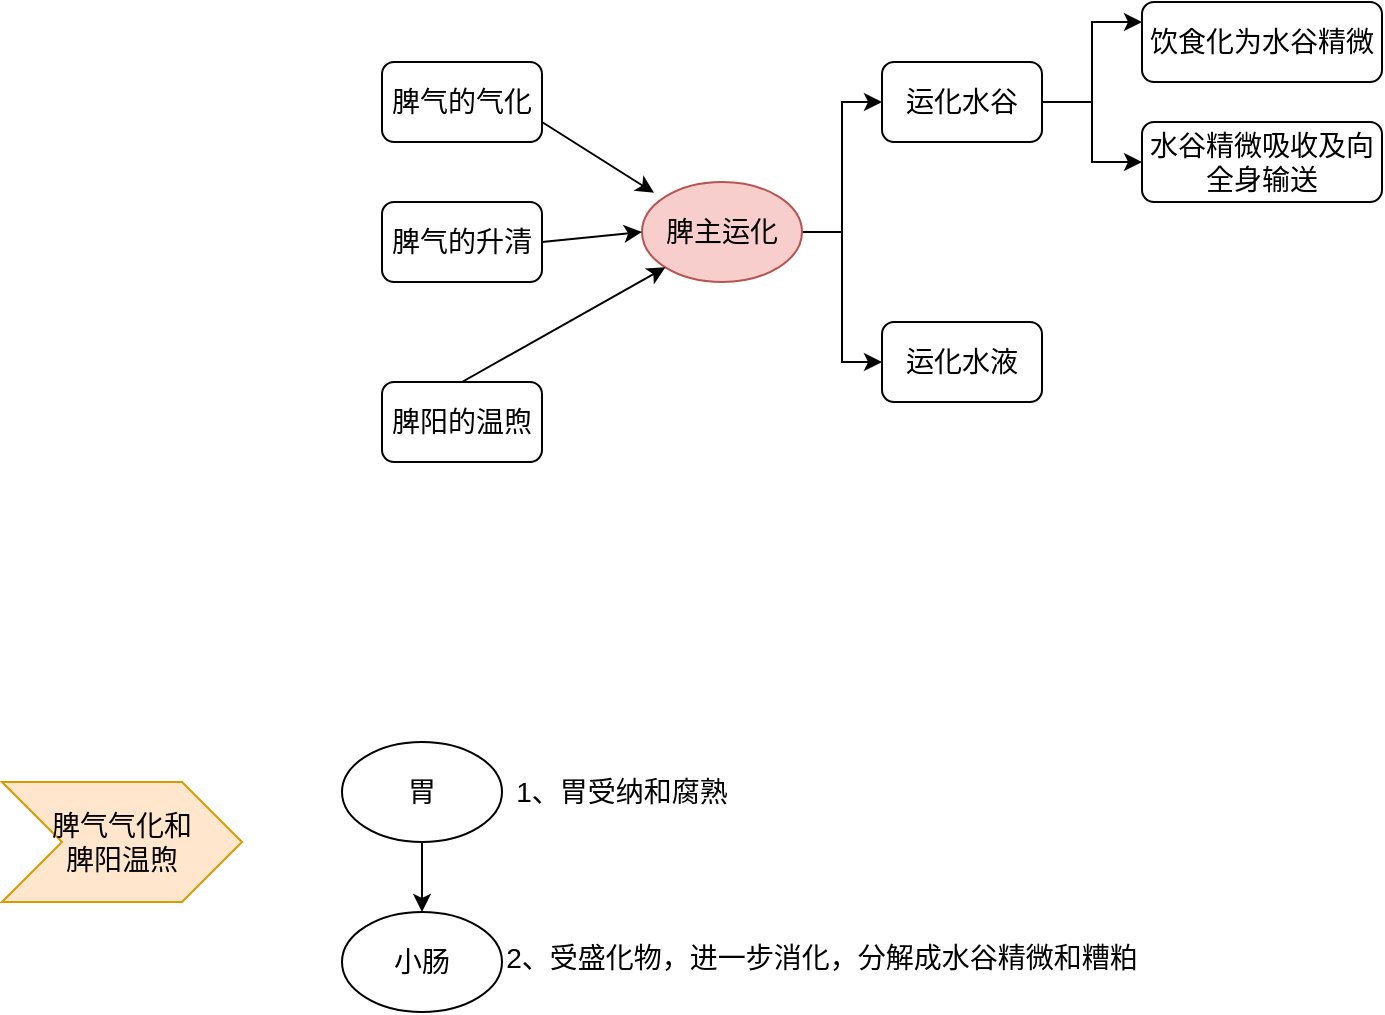 <mxfile version="22.1.17" type="github">
  <diagram name="第 1 页" id="xqMwd2NSLPn6VQPM8lrx">
    <mxGraphModel dx="1050" dy="557" grid="1" gridSize="10" guides="1" tooltips="1" connect="1" arrows="1" fold="1" page="1" pageScale="1" pageWidth="827" pageHeight="1169" math="0" shadow="0">
      <root>
        <mxCell id="0" />
        <mxCell id="1" parent="0" />
        <mxCell id="-x6zuqcDCInKtSSKQxM8-31" value="" style="html=1;shadow=0;dashed=0;align=center;verticalAlign=middle;shape=mxgraph.arrows2.arrow;dy=0;dx=30;notch=30;fillColor=#ffe6cc;strokeColor=#d79b00;" vertex="1" parent="1">
          <mxGeometry x="20" y="470" width="120" height="60" as="geometry" />
        </mxCell>
        <mxCell id="-x6zuqcDCInKtSSKQxM8-12" style="edgeStyle=orthogonalEdgeStyle;rounded=0;orthogonalLoop=1;jettySize=auto;html=1;exitX=1;exitY=0.5;exitDx=0;exitDy=0;entryX=0;entryY=0.5;entryDx=0;entryDy=0;" edge="1" parent="1" source="-x6zuqcDCInKtSSKQxM8-1" target="-x6zuqcDCInKtSSKQxM8-10">
          <mxGeometry relative="1" as="geometry" />
        </mxCell>
        <mxCell id="-x6zuqcDCInKtSSKQxM8-13" style="edgeStyle=orthogonalEdgeStyle;rounded=0;orthogonalLoop=1;jettySize=auto;html=1;exitX=1;exitY=0.5;exitDx=0;exitDy=0;entryX=0;entryY=0.5;entryDx=0;entryDy=0;" edge="1" parent="1" source="-x6zuqcDCInKtSSKQxM8-1" target="-x6zuqcDCInKtSSKQxM8-11">
          <mxGeometry relative="1" as="geometry" />
        </mxCell>
        <mxCell id="-x6zuqcDCInKtSSKQxM8-1" value="脾主运化" style="ellipse;whiteSpace=wrap;html=1;fontSize=14;fillColor=#f8cecc;strokeColor=#b85450;" vertex="1" parent="1">
          <mxGeometry x="340" y="170" width="80" height="50" as="geometry" />
        </mxCell>
        <mxCell id="-x6zuqcDCInKtSSKQxM8-3" value="脾气的气化" style="rounded=1;whiteSpace=wrap;html=1;fontSize=14;" vertex="1" parent="1">
          <mxGeometry x="210" y="110" width="80" height="40" as="geometry" />
        </mxCell>
        <mxCell id="-x6zuqcDCInKtSSKQxM8-4" value="脾气的升清" style="rounded=1;whiteSpace=wrap;html=1;fontSize=14;" vertex="1" parent="1">
          <mxGeometry x="210" y="180" width="80" height="40" as="geometry" />
        </mxCell>
        <mxCell id="-x6zuqcDCInKtSSKQxM8-5" value="脾阳的温煦" style="rounded=1;whiteSpace=wrap;html=1;fontSize=14;" vertex="1" parent="1">
          <mxGeometry x="210" y="270" width="80" height="40" as="geometry" />
        </mxCell>
        <mxCell id="-x6zuqcDCInKtSSKQxM8-6" value="" style="endArrow=classic;html=1;rounded=0;entryX=0.075;entryY=0.108;entryDx=0;entryDy=0;entryPerimeter=0;exitX=1;exitY=0.75;exitDx=0;exitDy=0;" edge="1" parent="1" source="-x6zuqcDCInKtSSKQxM8-3" target="-x6zuqcDCInKtSSKQxM8-1">
          <mxGeometry width="50" height="50" relative="1" as="geometry">
            <mxPoint x="270" y="290" as="sourcePoint" />
            <mxPoint x="320" y="240" as="targetPoint" />
          </mxGeometry>
        </mxCell>
        <mxCell id="-x6zuqcDCInKtSSKQxM8-7" value="" style="endArrow=classic;html=1;rounded=0;entryX=0;entryY=0.5;entryDx=0;entryDy=0;" edge="1" parent="1" target="-x6zuqcDCInKtSSKQxM8-1">
          <mxGeometry width="50" height="50" relative="1" as="geometry">
            <mxPoint x="290" y="200" as="sourcePoint" />
            <mxPoint x="340" y="220" as="targetPoint" />
          </mxGeometry>
        </mxCell>
        <mxCell id="-x6zuqcDCInKtSSKQxM8-8" value="" style="endArrow=classic;html=1;rounded=0;entryX=0;entryY=1;entryDx=0;entryDy=0;exitX=0.5;exitY=0;exitDx=0;exitDy=0;" edge="1" parent="1" source="-x6zuqcDCInKtSSKQxM8-5" target="-x6zuqcDCInKtSSKQxM8-1">
          <mxGeometry width="50" height="50" relative="1" as="geometry">
            <mxPoint x="440" y="460" as="sourcePoint" />
            <mxPoint x="490" y="410" as="targetPoint" />
          </mxGeometry>
        </mxCell>
        <mxCell id="-x6zuqcDCInKtSSKQxM8-17" style="edgeStyle=orthogonalEdgeStyle;rounded=0;orthogonalLoop=1;jettySize=auto;html=1;exitX=1;exitY=0.5;exitDx=0;exitDy=0;entryX=0;entryY=0.25;entryDx=0;entryDy=0;" edge="1" parent="1" source="-x6zuqcDCInKtSSKQxM8-10" target="-x6zuqcDCInKtSSKQxM8-15">
          <mxGeometry relative="1" as="geometry" />
        </mxCell>
        <mxCell id="-x6zuqcDCInKtSSKQxM8-18" style="edgeStyle=orthogonalEdgeStyle;rounded=0;orthogonalLoop=1;jettySize=auto;html=1;exitX=1;exitY=0.5;exitDx=0;exitDy=0;entryX=0;entryY=0.5;entryDx=0;entryDy=0;" edge="1" parent="1" source="-x6zuqcDCInKtSSKQxM8-10" target="-x6zuqcDCInKtSSKQxM8-16">
          <mxGeometry relative="1" as="geometry" />
        </mxCell>
        <mxCell id="-x6zuqcDCInKtSSKQxM8-10" value="运化水谷" style="rounded=1;whiteSpace=wrap;html=1;fontSize=14;" vertex="1" parent="1">
          <mxGeometry x="460" y="110" width="80" height="40" as="geometry" />
        </mxCell>
        <mxCell id="-x6zuqcDCInKtSSKQxM8-11" value="运化水液" style="rounded=1;whiteSpace=wrap;html=1;fontSize=14;" vertex="1" parent="1">
          <mxGeometry x="460" y="240" width="80" height="40" as="geometry" />
        </mxCell>
        <mxCell id="-x6zuqcDCInKtSSKQxM8-15" value="饮食化为水谷精微" style="rounded=1;whiteSpace=wrap;html=1;fontSize=14;" vertex="1" parent="1">
          <mxGeometry x="590" y="80" width="120" height="40" as="geometry" />
        </mxCell>
        <mxCell id="-x6zuqcDCInKtSSKQxM8-16" value="水谷精微吸收及向全身输送" style="rounded=1;whiteSpace=wrap;html=1;fontSize=14;" vertex="1" parent="1">
          <mxGeometry x="590" y="140" width="120" height="40" as="geometry" />
        </mxCell>
        <mxCell id="-x6zuqcDCInKtSSKQxM8-21" style="edgeStyle=orthogonalEdgeStyle;rounded=0;orthogonalLoop=1;jettySize=auto;html=1;exitX=0.5;exitY=1;exitDx=0;exitDy=0;entryX=0.5;entryY=0;entryDx=0;entryDy=0;" edge="1" parent="1" source="-x6zuqcDCInKtSSKQxM8-19" target="-x6zuqcDCInKtSSKQxM8-20">
          <mxGeometry relative="1" as="geometry" />
        </mxCell>
        <mxCell id="-x6zuqcDCInKtSSKQxM8-19" value="胃" style="ellipse;whiteSpace=wrap;html=1;fontSize=14;" vertex="1" parent="1">
          <mxGeometry x="190" y="450" width="80" height="50" as="geometry" />
        </mxCell>
        <mxCell id="-x6zuqcDCInKtSSKQxM8-20" value="小肠" style="ellipse;whiteSpace=wrap;html=1;fontSize=14;" vertex="1" parent="1">
          <mxGeometry x="190" y="535" width="80" height="50" as="geometry" />
        </mxCell>
        <mxCell id="-x6zuqcDCInKtSSKQxM8-24" value="1、胃受纳和腐熟" style="text;html=1;strokeColor=none;fillColor=none;align=center;verticalAlign=middle;whiteSpace=wrap;rounded=0;fontSize=14;" vertex="1" parent="1">
          <mxGeometry x="270" y="460" width="120" height="30" as="geometry" />
        </mxCell>
        <mxCell id="-x6zuqcDCInKtSSKQxM8-25" value="2、受盛化物，进一步消化，分解成水谷精微和糟粕" style="text;html=1;strokeColor=none;fillColor=none;align=center;verticalAlign=middle;whiteSpace=wrap;rounded=0;fontSize=14;" vertex="1" parent="1">
          <mxGeometry x="270" y="545" width="320" height="25" as="geometry" />
        </mxCell>
        <mxCell id="-x6zuqcDCInKtSSKQxM8-27" value="脾气气化和脾阳温煦" style="text;html=1;strokeColor=none;fillColor=none;align=center;verticalAlign=middle;whiteSpace=wrap;rounded=0;fontSize=14;" vertex="1" parent="1">
          <mxGeometry x="40" y="480" width="80" height="40" as="geometry" />
        </mxCell>
      </root>
    </mxGraphModel>
  </diagram>
</mxfile>
